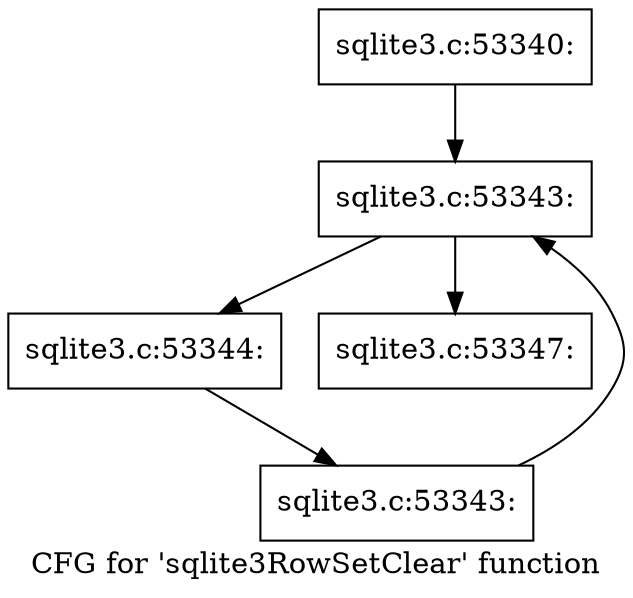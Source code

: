 digraph "CFG for 'sqlite3RowSetClear' function" {
	label="CFG for 'sqlite3RowSetClear' function";

	Node0x55c0f5810710 [shape=record,label="{sqlite3.c:53340:}"];
	Node0x55c0f5810710 -> Node0x55c0f846d580;
	Node0x55c0f846d580 [shape=record,label="{sqlite3.c:53343:}"];
	Node0x55c0f846d580 -> Node0x55c0f846d7a0;
	Node0x55c0f846d580 -> Node0x55c0f846d200;
	Node0x55c0f846d7a0 [shape=record,label="{sqlite3.c:53344:}"];
	Node0x55c0f846d7a0 -> Node0x55c0f846d710;
	Node0x55c0f846d710 [shape=record,label="{sqlite3.c:53343:}"];
	Node0x55c0f846d710 -> Node0x55c0f846d580;
	Node0x55c0f846d200 [shape=record,label="{sqlite3.c:53347:}"];
}
